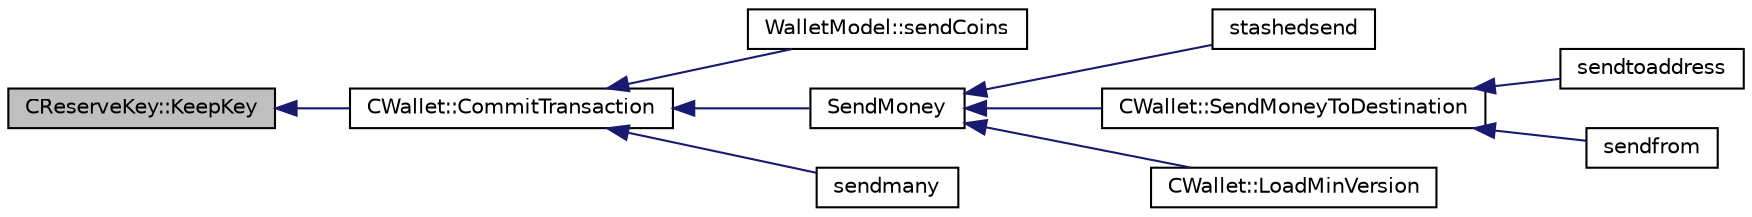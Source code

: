 digraph "CReserveKey::KeepKey"
{
  edge [fontname="Helvetica",fontsize="10",labelfontname="Helvetica",labelfontsize="10"];
  node [fontname="Helvetica",fontsize="10",shape=record];
  rankdir="LR";
  Node14 [label="CReserveKey::KeepKey",height=0.2,width=0.4,color="black", fillcolor="grey75", style="filled", fontcolor="black"];
  Node14 -> Node15 [dir="back",color="midnightblue",fontsize="10",style="solid",fontname="Helvetica"];
  Node15 [label="CWallet::CommitTransaction",height=0.2,width=0.4,color="black", fillcolor="white", style="filled",URL="$d2/de5/class_c_wallet.html#aa13fbeaebd271f910a54cc5b82d73fde"];
  Node15 -> Node16 [dir="back",color="midnightblue",fontsize="10",style="solid",fontname="Helvetica"];
  Node16 [label="WalletModel::sendCoins",height=0.2,width=0.4,color="black", fillcolor="white", style="filled",URL="$d4/d27/class_wallet_model.html#a053fb3ff2b8b0347f83e6bb591126746"];
  Node15 -> Node17 [dir="back",color="midnightblue",fontsize="10",style="solid",fontname="Helvetica"];
  Node17 [label="SendMoney",height=0.2,width=0.4,color="black", fillcolor="white", style="filled",URL="$d5/d6b/rpcstashedsend_8cpp.html#a49669702f73a24c1d1dc5a08d7c0785f"];
  Node17 -> Node18 [dir="back",color="midnightblue",fontsize="10",style="solid",fontname="Helvetica"];
  Node18 [label="stashedsend",height=0.2,width=0.4,color="black", fillcolor="white", style="filled",URL="$d5/d6b/rpcstashedsend_8cpp.html#a5a7cb1ad55aeaa8bcbb5172e9153a75a"];
  Node17 -> Node19 [dir="back",color="midnightblue",fontsize="10",style="solid",fontname="Helvetica"];
  Node19 [label="CWallet::SendMoneyToDestination",height=0.2,width=0.4,color="black", fillcolor="white", style="filled",URL="$d2/de5/class_c_wallet.html#aad5d55fc472f6b9ccbec5af0a7246d60"];
  Node19 -> Node20 [dir="back",color="midnightblue",fontsize="10",style="solid",fontname="Helvetica"];
  Node20 [label="sendtoaddress",height=0.2,width=0.4,color="black", fillcolor="white", style="filled",URL="$df/d1d/rpcwallet_8cpp.html#a134064858f9cfa4775a6ae34cac2b133"];
  Node19 -> Node21 [dir="back",color="midnightblue",fontsize="10",style="solid",fontname="Helvetica"];
  Node21 [label="sendfrom",height=0.2,width=0.4,color="black", fillcolor="white", style="filled",URL="$df/d1d/rpcwallet_8cpp.html#a845eaefd9ec7752b1145c183205524d0"];
  Node17 -> Node22 [dir="back",color="midnightblue",fontsize="10",style="solid",fontname="Helvetica"];
  Node22 [label="CWallet::LoadMinVersion",height=0.2,width=0.4,color="black", fillcolor="white", style="filled",URL="$d2/de5/class_c_wallet.html#a88317da8dab80135b8db73e945e15b60"];
  Node15 -> Node23 [dir="back",color="midnightblue",fontsize="10",style="solid",fontname="Helvetica"];
  Node23 [label="sendmany",height=0.2,width=0.4,color="black", fillcolor="white", style="filled",URL="$df/d1d/rpcwallet_8cpp.html#adeb5f23f20fb4e589dab23cadf75c92d"];
}
